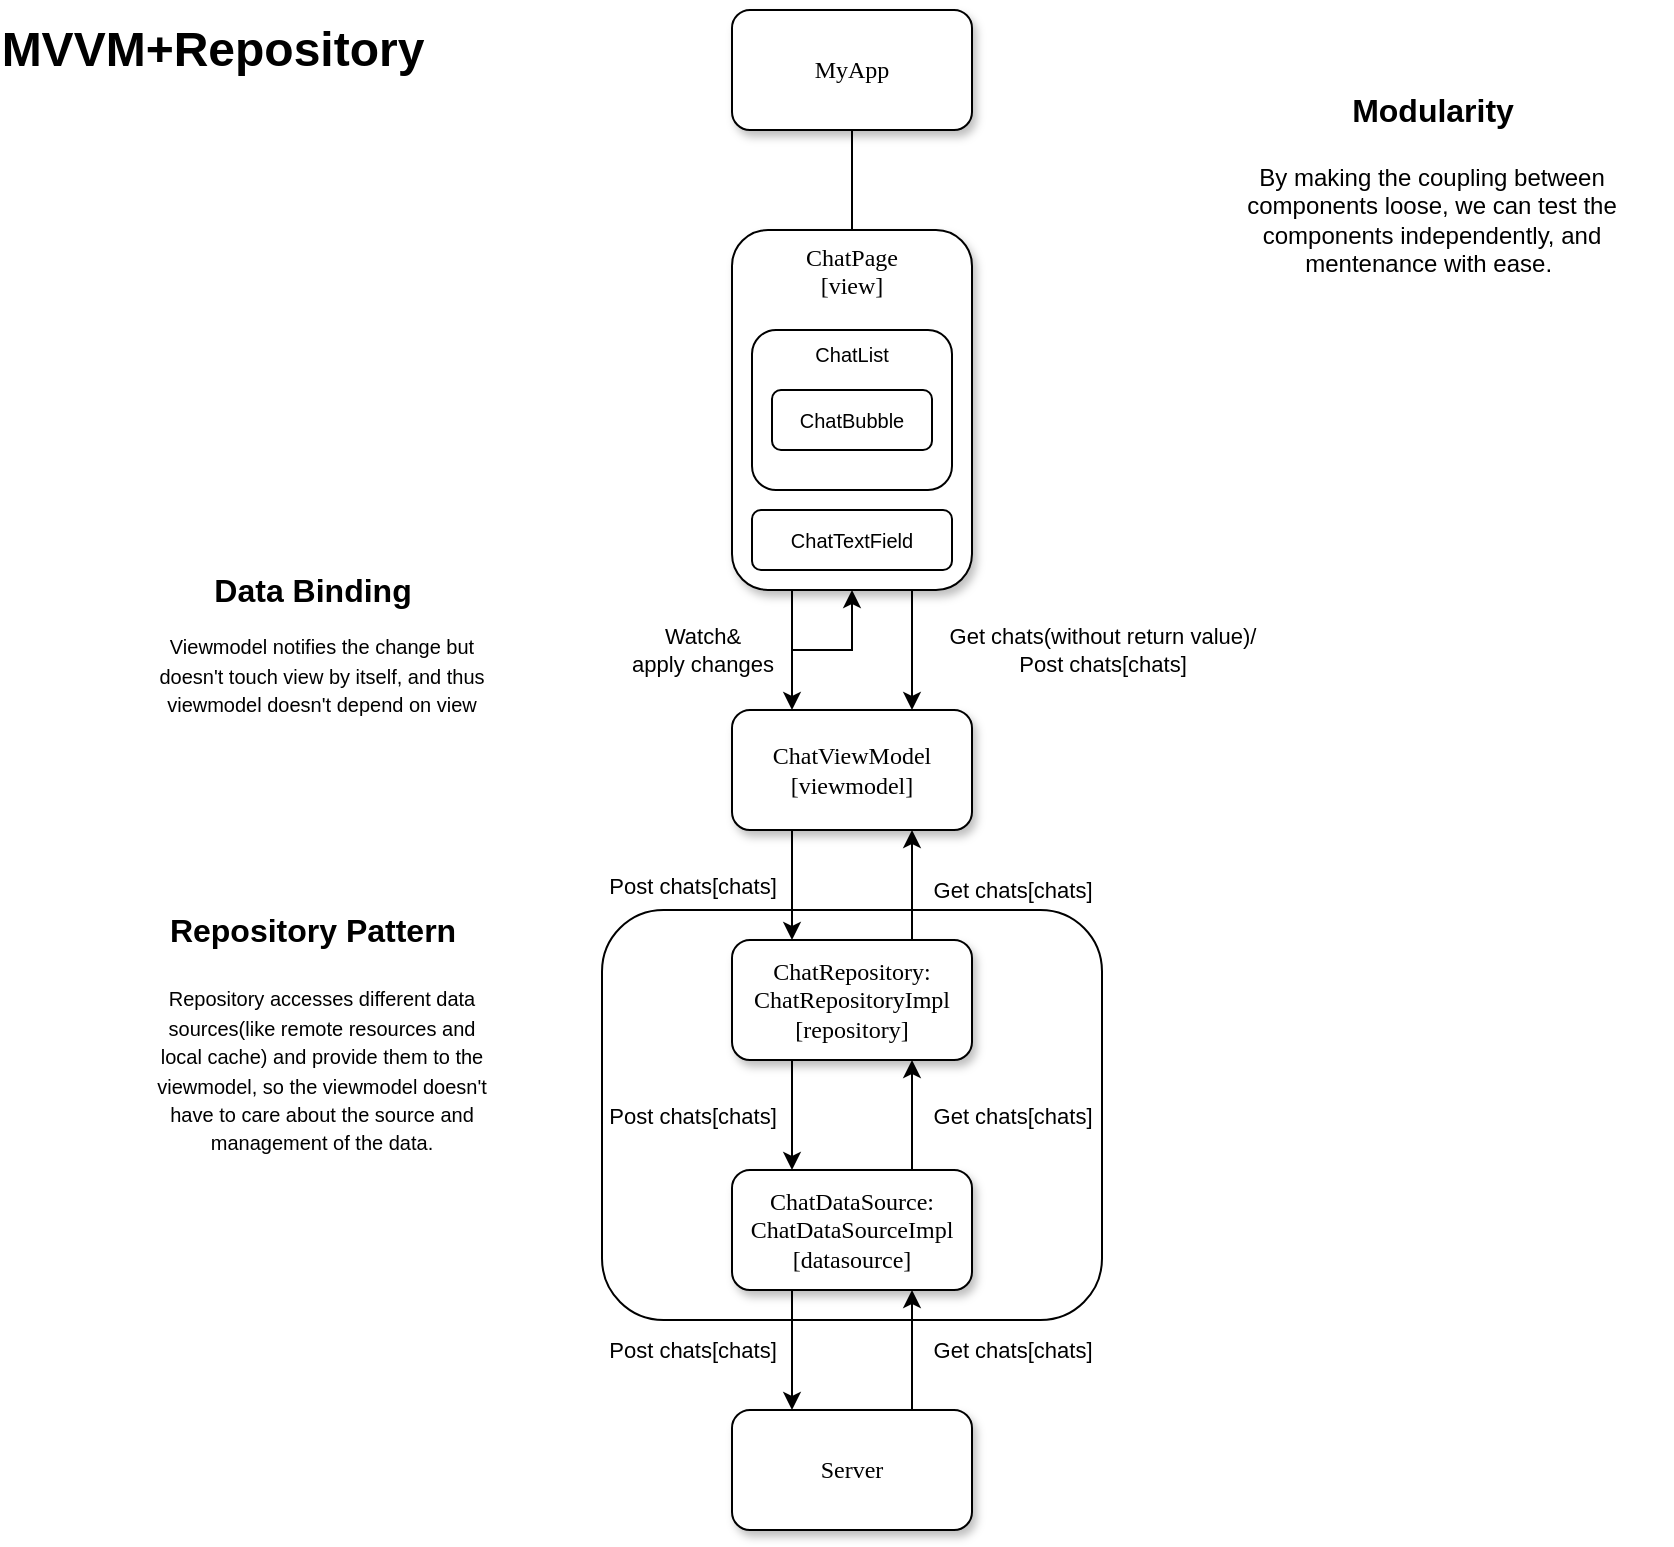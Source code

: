 <mxfile version="16.1.0" type="github">
  <diagram name="Page-1" id="10a91c8b-09ff-31b1-d368-03940ed4cc9e">
    <mxGraphModel dx="1024" dy="1376" grid="1" gridSize="10" guides="1" tooltips="1" connect="1" arrows="1" fold="1" page="1" pageScale="1" pageWidth="1100" pageHeight="850" background="none" math="0" shadow="0">
      <root>
        <mxCell id="0" />
        <mxCell id="1" parent="0" />
        <mxCell id="xEOuOQlPAfz4LEN3EPyu-54" value="" style="rounded=1;whiteSpace=wrap;html=1;fontSize=16;" parent="1" vertex="1">
          <mxGeometry x="435" y="490" width="250" height="205" as="geometry" />
        </mxCell>
        <mxCell id="62893188c0fa7362-1" value="MyApp" style="whiteSpace=wrap;html=1;rounded=1;shadow=1;labelBackgroundColor=none;strokeWidth=1;fontFamily=Verdana;fontSize=12;align=center;" parent="1" vertex="1">
          <mxGeometry x="500" y="40" width="120" height="60" as="geometry" />
        </mxCell>
        <mxCell id="xEOuOQlPAfz4LEN3EPyu-15" style="edgeStyle=orthogonalEdgeStyle;rounded=0;comic=0;orthogonalLoop=1;jettySize=auto;html=1;labelBorderColor=none;entryX=0.5;entryY=1;entryDx=0;entryDy=0;" parent="1" target="62893188c0fa7362-2" edge="1">
          <mxGeometry relative="1" as="geometry">
            <mxPoint x="610" y="360" as="targetPoint" />
            <mxPoint x="530" y="360" as="sourcePoint" />
            <Array as="points">
              <mxPoint x="560" y="360" />
            </Array>
          </mxGeometry>
        </mxCell>
        <mxCell id="62893188c0fa7362-2" value="&lt;span&gt;ChatPage&lt;br&gt;[view]&lt;br&gt;&lt;/span&gt;" style="whiteSpace=wrap;html=1;rounded=1;shadow=1;labelBackgroundColor=none;strokeWidth=1;fontFamily=Verdana;fontSize=12;align=center;verticalAlign=top;" parent="1" vertex="1">
          <mxGeometry x="500" y="150" width="120" height="180" as="geometry" />
        </mxCell>
        <mxCell id="62893188c0fa7362-5" value="" style="rounded=0;html=1;labelBackgroundColor=none;startArrow=none;startFill=0;startSize=5;endArrow=none;endFill=0;endSize=5;jettySize=auto;orthogonalLoop=1;strokeWidth=1;fontFamily=Verdana;fontSize=12" parent="1" source="62893188c0fa7362-1" target="62893188c0fa7362-2" edge="1">
          <mxGeometry x="-0.359" y="-11" relative="1" as="geometry">
            <mxPoint as="offset" />
          </mxGeometry>
        </mxCell>
        <mxCell id="62893188c0fa7362-8" value="&lt;span&gt;ChatViewModel&lt;br&gt;[viewmodel]&lt;/span&gt;" style="whiteSpace=wrap;html=1;rounded=1;shadow=1;labelBackgroundColor=none;strokeWidth=1;fontFamily=Verdana;fontSize=12;align=center;" parent="1" vertex="1">
          <mxGeometry x="500" y="390" width="120" height="60" as="geometry" />
        </mxCell>
        <mxCell id="xEOuOQlPAfz4LEN3EPyu-12" value="" style="endArrow=classic;html=1;rounded=0;labelBorderColor=none;comic=0;exitX=0.25;exitY=1;exitDx=0;exitDy=0;" parent="1" source="62893188c0fa7362-2" edge="1">
          <mxGeometry relative="1" as="geometry">
            <mxPoint x="570" y="340" as="sourcePoint" />
            <mxPoint x="530" y="390" as="targetPoint" />
          </mxGeometry>
        </mxCell>
        <mxCell id="xEOuOQlPAfz4LEN3EPyu-13" value="Watch&amp;amp;&lt;br&gt;apply changes" style="edgeLabel;resizable=0;html=1;align=center;verticalAlign=middle;" parent="xEOuOQlPAfz4LEN3EPyu-12" connectable="0" vertex="1">
          <mxGeometry relative="1" as="geometry">
            <mxPoint x="-45" as="offset" />
          </mxGeometry>
        </mxCell>
        <mxCell id="xEOuOQlPAfz4LEN3EPyu-16" value="&lt;span&gt;ChatRepository: ChatRepositoryImpl&lt;br&gt;[repository]&lt;/span&gt;" style="whiteSpace=wrap;html=1;rounded=1;shadow=1;labelBackgroundColor=none;strokeWidth=1;fontFamily=Verdana;fontSize=12;align=center;" parent="1" vertex="1">
          <mxGeometry x="500" y="505" width="120" height="60" as="geometry" />
        </mxCell>
        <mxCell id="xEOuOQlPAfz4LEN3EPyu-24" value="" style="endArrow=classic;html=1;rounded=0;labelBorderColor=none;comic=0;exitX=0.75;exitY=0;exitDx=0;exitDy=0;entryX=0.75;entryY=1;entryDx=0;entryDy=0;" parent="1" source="xEOuOQlPAfz4LEN3EPyu-16" target="62893188c0fa7362-8" edge="1">
          <mxGeometry relative="1" as="geometry">
            <mxPoint x="580" y="490" as="sourcePoint" />
            <mxPoint x="680" y="490" as="targetPoint" />
          </mxGeometry>
        </mxCell>
        <mxCell id="xEOuOQlPAfz4LEN3EPyu-25" value="Get chats[chats]" style="edgeLabel;resizable=0;html=1;align=center;verticalAlign=middle;" parent="xEOuOQlPAfz4LEN3EPyu-24" connectable="0" vertex="1">
          <mxGeometry relative="1" as="geometry">
            <mxPoint x="50" y="2" as="offset" />
          </mxGeometry>
        </mxCell>
        <mxCell id="xEOuOQlPAfz4LEN3EPyu-26" value="" style="endArrow=classic;html=1;rounded=0;labelBorderColor=none;comic=0;exitX=0.25;exitY=1;exitDx=0;exitDy=0;entryX=0.25;entryY=0;entryDx=0;entryDy=0;" parent="1" source="62893188c0fa7362-8" target="xEOuOQlPAfz4LEN3EPyu-16" edge="1">
          <mxGeometry relative="1" as="geometry">
            <mxPoint x="530" y="470" as="sourcePoint" />
            <mxPoint x="630" y="470" as="targetPoint" />
          </mxGeometry>
        </mxCell>
        <mxCell id="xEOuOQlPAfz4LEN3EPyu-27" value="Post chats[chats]" style="edgeLabel;resizable=0;html=1;align=center;verticalAlign=middle;" parent="xEOuOQlPAfz4LEN3EPyu-26" connectable="0" vertex="1">
          <mxGeometry relative="1" as="geometry">
            <mxPoint x="-50" as="offset" />
          </mxGeometry>
        </mxCell>
        <mxCell id="xEOuOQlPAfz4LEN3EPyu-28" value="" style="endArrow=classic;html=1;rounded=0;labelBorderColor=none;comic=0;exitX=0.75;exitY=1;exitDx=0;exitDy=0;entryX=0.75;entryY=0;entryDx=0;entryDy=0;" parent="1" source="62893188c0fa7362-2" target="62893188c0fa7362-8" edge="1">
          <mxGeometry relative="1" as="geometry">
            <mxPoint x="600" y="350" as="sourcePoint" />
            <mxPoint x="700" y="350" as="targetPoint" />
            <Array as="points">
              <mxPoint x="590" y="360" />
            </Array>
          </mxGeometry>
        </mxCell>
        <mxCell id="xEOuOQlPAfz4LEN3EPyu-29" value="Get chats(without return value)/&lt;br&gt;Post chats[chats]" style="edgeLabel;resizable=0;html=1;align=center;verticalAlign=middle;" parent="xEOuOQlPAfz4LEN3EPyu-28" connectable="0" vertex="1">
          <mxGeometry relative="1" as="geometry">
            <mxPoint x="95" as="offset" />
          </mxGeometry>
        </mxCell>
        <mxCell id="xEOuOQlPAfz4LEN3EPyu-32" value="ChatDataSource:&lt;br&gt;ChatDataSourceImpl&lt;br&gt;[datasource]" style="whiteSpace=wrap;html=1;rounded=1;shadow=1;labelBackgroundColor=none;strokeWidth=1;fontFamily=Verdana;fontSize=12;align=center;" parent="1" vertex="1">
          <mxGeometry x="500" y="620" width="120" height="60" as="geometry" />
        </mxCell>
        <mxCell id="xEOuOQlPAfz4LEN3EPyu-34" value="" style="endArrow=classic;html=1;rounded=0;labelBorderColor=none;comic=0;exitX=0.25;exitY=1;exitDx=0;exitDy=0;entryX=0.25;entryY=0;entryDx=0;entryDy=0;" parent="1" source="xEOuOQlPAfz4LEN3EPyu-16" target="xEOuOQlPAfz4LEN3EPyu-32" edge="1">
          <mxGeometry relative="1" as="geometry">
            <mxPoint x="540" y="580" as="sourcePoint" />
            <mxPoint x="640" y="580" as="targetPoint" />
          </mxGeometry>
        </mxCell>
        <mxCell id="xEOuOQlPAfz4LEN3EPyu-35" value="Post chats[chats]" style="edgeLabel;resizable=0;html=1;align=center;verticalAlign=middle;" parent="xEOuOQlPAfz4LEN3EPyu-34" connectable="0" vertex="1">
          <mxGeometry relative="1" as="geometry">
            <mxPoint x="-50" as="offset" />
          </mxGeometry>
        </mxCell>
        <mxCell id="xEOuOQlPAfz4LEN3EPyu-39" value="" style="endArrow=classic;html=1;rounded=0;labelBorderColor=none;comic=0;exitX=0.75;exitY=0;exitDx=0;exitDy=0;entryX=0.75;entryY=1;entryDx=0;entryDy=0;" parent="1" source="xEOuOQlPAfz4LEN3EPyu-32" target="xEOuOQlPAfz4LEN3EPyu-16" edge="1">
          <mxGeometry relative="1" as="geometry">
            <mxPoint x="620" y="600" as="sourcePoint" />
            <mxPoint x="720" y="600" as="targetPoint" />
          </mxGeometry>
        </mxCell>
        <mxCell id="xEOuOQlPAfz4LEN3EPyu-40" value="Get chats[chats]" style="edgeLabel;resizable=0;html=1;align=center;verticalAlign=middle;" parent="xEOuOQlPAfz4LEN3EPyu-39" connectable="0" vertex="1">
          <mxGeometry relative="1" as="geometry">
            <mxPoint x="50" as="offset" />
          </mxGeometry>
        </mxCell>
        <mxCell id="xEOuOQlPAfz4LEN3EPyu-41" value="Server" style="whiteSpace=wrap;html=1;rounded=1;shadow=1;labelBackgroundColor=none;strokeWidth=1;fontFamily=Verdana;fontSize=12;align=center;" parent="1" vertex="1">
          <mxGeometry x="500" y="740" width="120" height="60" as="geometry" />
        </mxCell>
        <mxCell id="xEOuOQlPAfz4LEN3EPyu-42" value="" style="endArrow=classic;html=1;rounded=0;labelBorderColor=none;comic=0;exitX=0.25;exitY=1;exitDx=0;exitDy=0;entryX=0.25;entryY=0;entryDx=0;entryDy=0;" parent="1" source="xEOuOQlPAfz4LEN3EPyu-32" target="xEOuOQlPAfz4LEN3EPyu-41" edge="1">
          <mxGeometry relative="1" as="geometry">
            <mxPoint x="520" y="710" as="sourcePoint" />
            <mxPoint x="620" y="710" as="targetPoint" />
          </mxGeometry>
        </mxCell>
        <mxCell id="xEOuOQlPAfz4LEN3EPyu-43" value="Post chats[chats]" style="edgeLabel;resizable=0;html=1;align=center;verticalAlign=middle;" parent="xEOuOQlPAfz4LEN3EPyu-42" connectable="0" vertex="1">
          <mxGeometry relative="1" as="geometry">
            <mxPoint x="-50" as="offset" />
          </mxGeometry>
        </mxCell>
        <mxCell id="xEOuOQlPAfz4LEN3EPyu-44" value="" style="endArrow=classic;html=1;rounded=0;labelBorderColor=none;comic=0;exitX=0.75;exitY=0;exitDx=0;exitDy=0;entryX=0.75;entryY=1;entryDx=0;entryDy=0;" parent="1" source="xEOuOQlPAfz4LEN3EPyu-41" edge="1">
          <mxGeometry relative="1" as="geometry">
            <mxPoint x="590" y="735" as="sourcePoint" />
            <mxPoint x="590" y="680" as="targetPoint" />
          </mxGeometry>
        </mxCell>
        <mxCell id="xEOuOQlPAfz4LEN3EPyu-45" value="Get chats[chats]" style="edgeLabel;resizable=0;html=1;align=center;verticalAlign=middle;" parent="xEOuOQlPAfz4LEN3EPyu-44" connectable="0" vertex="1">
          <mxGeometry relative="1" as="geometry">
            <mxPoint x="50" as="offset" />
          </mxGeometry>
        </mxCell>
        <mxCell id="xEOuOQlPAfz4LEN3EPyu-49" value="&lt;font style=&quot;font-size: 10px&quot;&gt;&lt;br&gt;Viewmodel notifies the change but doesn&#39;t touch view by itself, and thus viewmodel doesn&#39;t depend on view&lt;/font&gt;" style="text;html=1;strokeColor=none;fillColor=none;align=center;verticalAlign=middle;whiteSpace=wrap;rounded=0;" parent="1" vertex="1">
          <mxGeometry x="210" y="320" width="170" height="90" as="geometry" />
        </mxCell>
        <mxCell id="xEOuOQlPAfz4LEN3EPyu-51" value="Data Binding" style="text;strokeColor=none;fillColor=none;html=1;fontSize=16;fontStyle=1;verticalAlign=middle;align=center;" parent="1" vertex="1">
          <mxGeometry x="240" y="310" width="100" height="40" as="geometry" />
        </mxCell>
        <mxCell id="xEOuOQlPAfz4LEN3EPyu-55" value="&lt;font style=&quot;font-size: 10px&quot;&gt;Repository accesses different data sources(like remote resources and local cache) and provide them to the viewmodel, so the viewmodel doesn&#39;t have to care about the source and management of the data.&lt;/font&gt;" style="text;html=1;strokeColor=none;fillColor=none;align=center;verticalAlign=middle;whiteSpace=wrap;rounded=0;" parent="1" vertex="1">
          <mxGeometry x="210" y="520" width="170" height="100" as="geometry" />
        </mxCell>
        <mxCell id="xEOuOQlPAfz4LEN3EPyu-56" value="Repository Pattern" style="text;strokeColor=none;fillColor=none;html=1;fontSize=16;fontStyle=1;verticalAlign=middle;align=center;" parent="1" vertex="1">
          <mxGeometry x="240" y="480" width="100" height="40" as="geometry" />
        </mxCell>
        <mxCell id="xEOuOQlPAfz4LEN3EPyu-57" value="ChatList" style="rounded=1;whiteSpace=wrap;html=1;fontSize=10;verticalAlign=top;" parent="1" vertex="1">
          <mxGeometry x="510" y="200" width="100" height="80" as="geometry" />
        </mxCell>
        <mxCell id="xEOuOQlPAfz4LEN3EPyu-58" value="ChatTextField" style="rounded=1;whiteSpace=wrap;html=1;fontSize=10;" parent="1" vertex="1">
          <mxGeometry x="510" y="290" width="100" height="30" as="geometry" />
        </mxCell>
        <mxCell id="xEOuOQlPAfz4LEN3EPyu-59" value="ChatBubble" style="rounded=1;whiteSpace=wrap;html=1;fontSize=10;" parent="1" vertex="1">
          <mxGeometry x="520" y="230" width="80" height="30" as="geometry" />
        </mxCell>
        <mxCell id="xEOuOQlPAfz4LEN3EPyu-60" value="MVVM+Repository" style="text;strokeColor=none;fillColor=none;html=1;fontSize=24;fontStyle=1;verticalAlign=middle;align=center;" parent="1" vertex="1">
          <mxGeometry x="190" y="40" width="100" height="40" as="geometry" />
        </mxCell>
        <mxCell id="3E0-rTflDkByDwFGI8Ox-1" value="By making the coupling between components loose, we can test the components independently, and mentenance with ease.&amp;nbsp;" style="text;html=1;strokeColor=none;fillColor=none;align=center;verticalAlign=top;whiteSpace=wrap;rounded=0;" vertex="1" parent="1">
          <mxGeometry x="730" y="110" width="240" height="140" as="geometry" />
        </mxCell>
        <mxCell id="3E0-rTflDkByDwFGI8Ox-2" value="Modularity" style="text;strokeColor=none;fillColor=none;html=1;fontSize=16;fontStyle=1;verticalAlign=middle;align=center;" vertex="1" parent="1">
          <mxGeometry x="800" y="70" width="100" height="40" as="geometry" />
        </mxCell>
      </root>
    </mxGraphModel>
  </diagram>
</mxfile>
